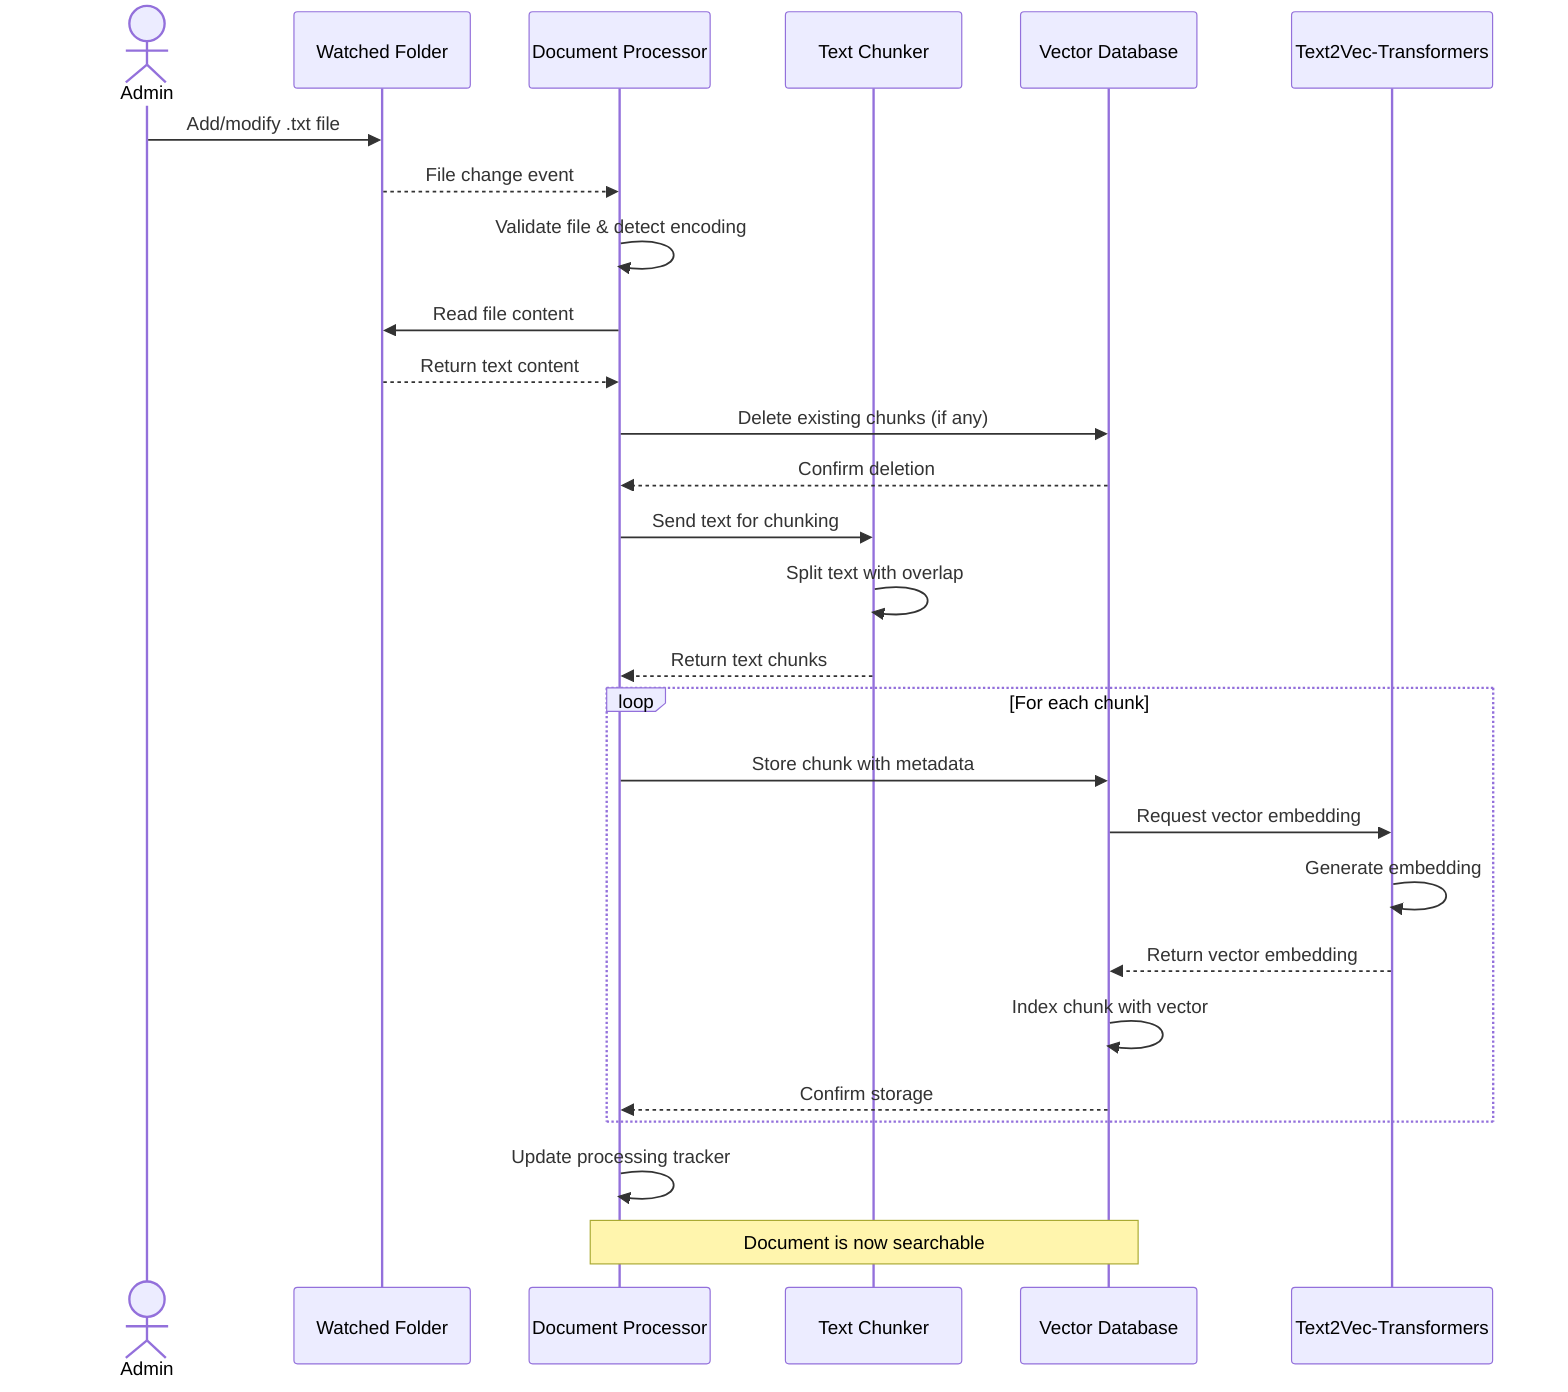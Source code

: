 sequenceDiagram
    actor Admin
    participant Folder as Watched Folder
    participant Processor as Document Processor
    participant Chunker as Text Chunker
    participant Weaviate as Vector Database
    participant Embedder as Text2Vec-Transformers
    
    Admin->>Folder: Add/modify .txt file
    Folder-->>Processor: File change event
    
    Processor->>Processor: Validate file & detect encoding
    
    Processor->>Folder: Read file content
    Folder-->>Processor: Return text content
    
    Processor->>Weaviate: Delete existing chunks (if any)
    Weaviate-->>Processor: Confirm deletion
    
    Processor->>Chunker: Send text for chunking
    Chunker->>Chunker: Split text with overlap
    Chunker-->>Processor: Return text chunks
    
    loop For each chunk
        Processor->>Weaviate: Store chunk with metadata
        Weaviate->>Embedder: Request vector embedding
        Embedder->>Embedder: Generate embedding
        Embedder-->>Weaviate: Return vector embedding
        Weaviate->>Weaviate: Index chunk with vector
        Weaviate-->>Processor: Confirm storage
    end
    
    Processor->>Processor: Update processing tracker
    
    Note over Processor,Weaviate: Document is now searchable